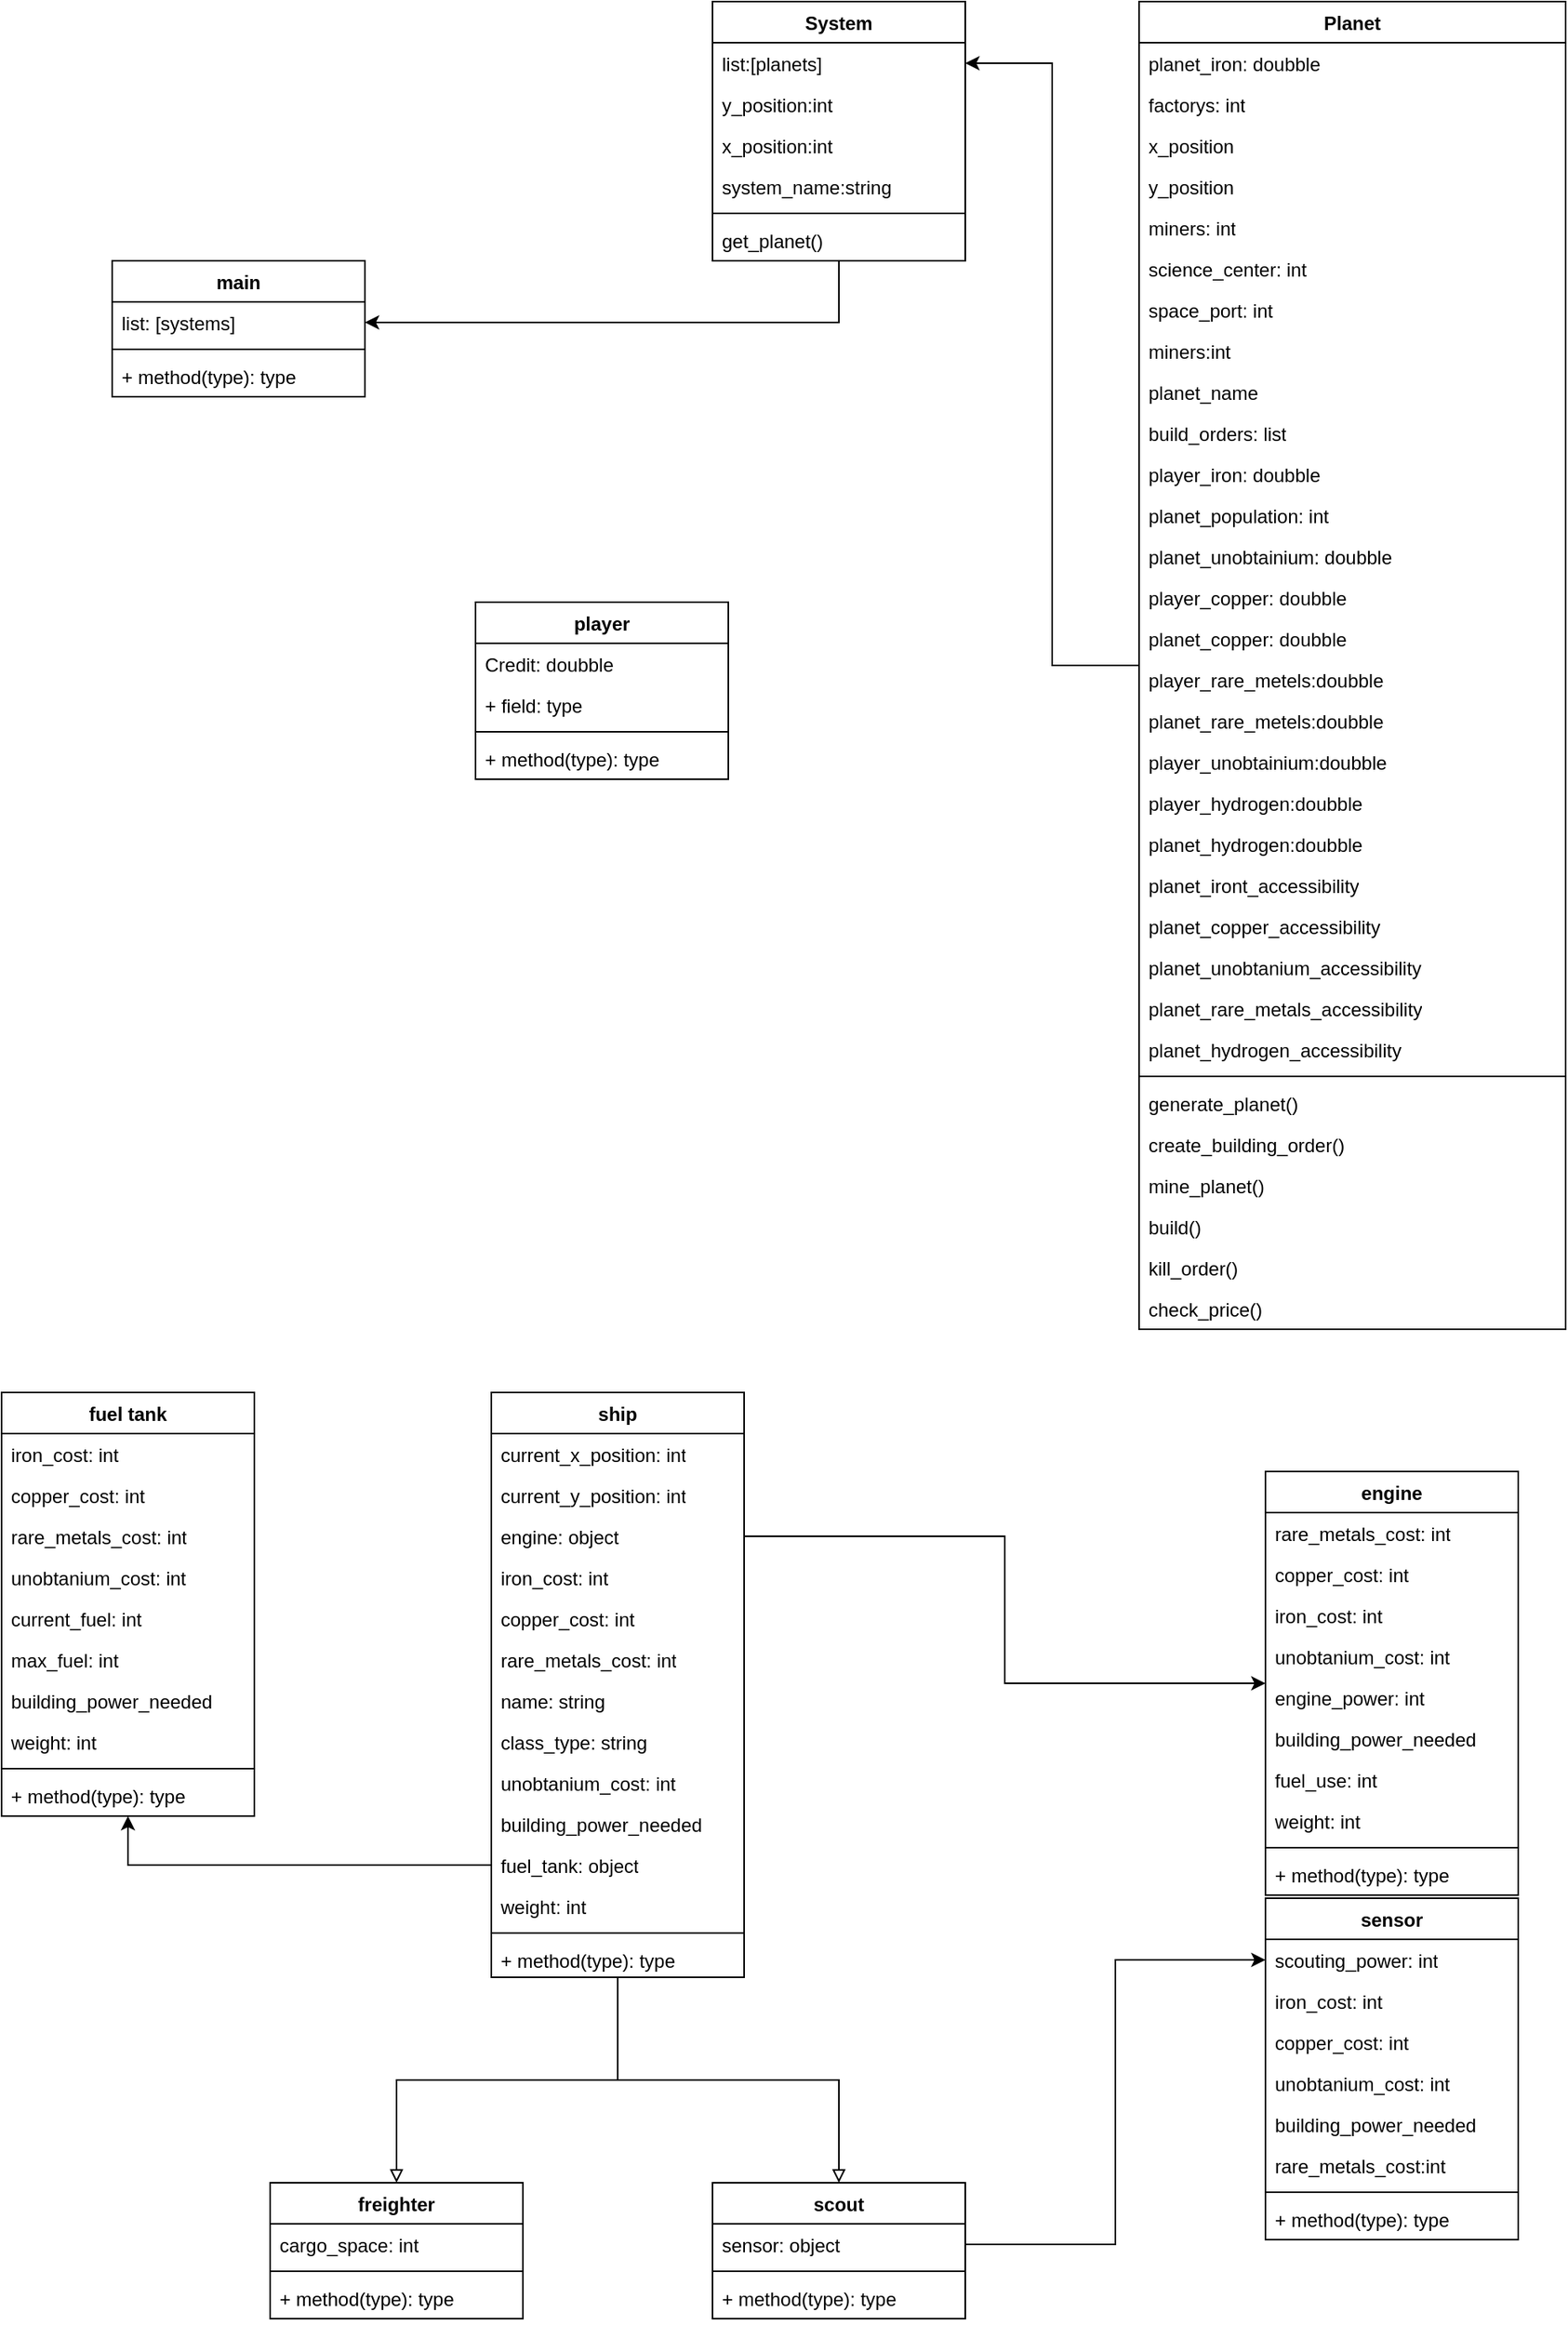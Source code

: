 <mxfile version="22.0.4" type="github">
  <diagram id="C5RBs43oDa-KdzZeNtuy" name="Page-1">
    <mxGraphModel dx="2261" dy="878" grid="1" gridSize="10" guides="1" tooltips="1" connect="1" arrows="1" fold="1" page="1" pageScale="1" pageWidth="827" pageHeight="1169" math="0" shadow="0">
      <root>
        <mxCell id="WIyWlLk6GJQsqaUBKTNV-0" />
        <mxCell id="WIyWlLk6GJQsqaUBKTNV-1" parent="WIyWlLk6GJQsqaUBKTNV-0" />
        <mxCell id="jKxpe3fQPZg4gZA5FKVr-31" style="edgeStyle=orthogonalEdgeStyle;rounded=0;orthogonalLoop=1;jettySize=auto;html=1;entryX=1;entryY=0.5;entryDx=0;entryDy=0;" parent="WIyWlLk6GJQsqaUBKTNV-1" source="jKxpe3fQPZg4gZA5FKVr-12" target="jKxpe3fQPZg4gZA5FKVr-21" edge="1">
          <mxGeometry relative="1" as="geometry" />
        </mxCell>
        <mxCell id="jKxpe3fQPZg4gZA5FKVr-12" value="System" style="swimlane;fontStyle=1;align=center;verticalAlign=top;childLayout=stackLayout;horizontal=1;startSize=26;horizontalStack=0;resizeParent=1;resizeParentMax=0;resizeLast=0;collapsible=1;marginBottom=0;whiteSpace=wrap;html=1;" parent="WIyWlLk6GJQsqaUBKTNV-1" vertex="1">
          <mxGeometry x="210" y="90" width="160" height="164" as="geometry" />
        </mxCell>
        <mxCell id="jKxpe3fQPZg4gZA5FKVr-13" value="list:[planets]" style="text;strokeColor=none;fillColor=none;align=left;verticalAlign=top;spacingLeft=4;spacingRight=4;overflow=hidden;rotatable=0;points=[[0,0.5],[1,0.5]];portConstraint=eastwest;whiteSpace=wrap;html=1;" parent="jKxpe3fQPZg4gZA5FKVr-12" vertex="1">
          <mxGeometry y="26" width="160" height="26" as="geometry" />
        </mxCell>
        <mxCell id="j9MfKNoJ2vslo7-nLzvb-15" value="y_position:int" style="text;strokeColor=none;fillColor=none;align=left;verticalAlign=top;spacingLeft=4;spacingRight=4;overflow=hidden;rotatable=0;points=[[0,0.5],[1,0.5]];portConstraint=eastwest;whiteSpace=wrap;html=1;" vertex="1" parent="jKxpe3fQPZg4gZA5FKVr-12">
          <mxGeometry y="52" width="160" height="26" as="geometry" />
        </mxCell>
        <mxCell id="j9MfKNoJ2vslo7-nLzvb-14" value="x_position:int" style="text;strokeColor=none;fillColor=none;align=left;verticalAlign=top;spacingLeft=4;spacingRight=4;overflow=hidden;rotatable=0;points=[[0,0.5],[1,0.5]];portConstraint=eastwest;whiteSpace=wrap;html=1;" vertex="1" parent="jKxpe3fQPZg4gZA5FKVr-12">
          <mxGeometry y="78" width="160" height="26" as="geometry" />
        </mxCell>
        <mxCell id="j9MfKNoJ2vslo7-nLzvb-13" value="system_name:string" style="text;strokeColor=none;fillColor=none;align=left;verticalAlign=top;spacingLeft=4;spacingRight=4;overflow=hidden;rotatable=0;points=[[0,0.5],[1,0.5]];portConstraint=eastwest;whiteSpace=wrap;html=1;" vertex="1" parent="jKxpe3fQPZg4gZA5FKVr-12">
          <mxGeometry y="104" width="160" height="26" as="geometry" />
        </mxCell>
        <mxCell id="jKxpe3fQPZg4gZA5FKVr-14" value="" style="line;strokeWidth=1;fillColor=none;align=left;verticalAlign=middle;spacingTop=-1;spacingLeft=3;spacingRight=3;rotatable=0;labelPosition=right;points=[];portConstraint=eastwest;strokeColor=inherit;" parent="jKxpe3fQPZg4gZA5FKVr-12" vertex="1">
          <mxGeometry y="130" width="160" height="8" as="geometry" />
        </mxCell>
        <mxCell id="jKxpe3fQPZg4gZA5FKVr-15" value="get_planet()" style="text;strokeColor=none;fillColor=none;align=left;verticalAlign=top;spacingLeft=4;spacingRight=4;overflow=hidden;rotatable=0;points=[[0,0.5],[1,0.5]];portConstraint=eastwest;whiteSpace=wrap;html=1;" parent="jKxpe3fQPZg4gZA5FKVr-12" vertex="1">
          <mxGeometry y="138" width="160" height="26" as="geometry" />
        </mxCell>
        <mxCell id="jKxpe3fQPZg4gZA5FKVr-30" style="edgeStyle=orthogonalEdgeStyle;rounded=0;orthogonalLoop=1;jettySize=auto;html=1;" parent="WIyWlLk6GJQsqaUBKTNV-1" source="jKxpe3fQPZg4gZA5FKVr-16" target="jKxpe3fQPZg4gZA5FKVr-13" edge="1">
          <mxGeometry relative="1" as="geometry" />
        </mxCell>
        <mxCell id="jKxpe3fQPZg4gZA5FKVr-16" value="Planet" style="swimlane;fontStyle=1;align=center;verticalAlign=top;childLayout=stackLayout;horizontal=1;startSize=26;horizontalStack=0;resizeParent=1;resizeParentMax=0;resizeLast=0;collapsible=1;marginBottom=0;whiteSpace=wrap;html=1;" parent="WIyWlLk6GJQsqaUBKTNV-1" vertex="1">
          <mxGeometry x="480" y="90" width="270" height="840" as="geometry" />
        </mxCell>
        <mxCell id="jKxpe3fQPZg4gZA5FKVr-28" value="planet_iron: doubble" style="text;strokeColor=none;fillColor=none;align=left;verticalAlign=top;spacingLeft=4;spacingRight=4;overflow=hidden;rotatable=0;points=[[0,0.5],[1,0.5]];portConstraint=eastwest;whiteSpace=wrap;html=1;" parent="jKxpe3fQPZg4gZA5FKVr-16" vertex="1">
          <mxGeometry y="26" width="270" height="26" as="geometry" />
        </mxCell>
        <mxCell id="xd3ibIU_VqexhuLJ3qRL-1" value="factorys: int&lt;br&gt;" style="text;strokeColor=none;fillColor=none;align=left;verticalAlign=top;spacingLeft=4;spacingRight=4;overflow=hidden;rotatable=0;points=[[0,0.5],[1,0.5]];portConstraint=eastwest;whiteSpace=wrap;html=1;" parent="jKxpe3fQPZg4gZA5FKVr-16" vertex="1">
          <mxGeometry y="52" width="270" height="26" as="geometry" />
        </mxCell>
        <mxCell id="eyRgL59huIqmomtt3Rkn-8" value="x_position" style="text;strokeColor=none;fillColor=none;align=left;verticalAlign=top;spacingLeft=4;spacingRight=4;overflow=hidden;rotatable=0;points=[[0,0.5],[1,0.5]];portConstraint=eastwest;whiteSpace=wrap;html=1;" parent="jKxpe3fQPZg4gZA5FKVr-16" vertex="1">
          <mxGeometry y="78" width="270" height="26" as="geometry" />
        </mxCell>
        <mxCell id="eyRgL59huIqmomtt3Rkn-9" value="y_position" style="text;strokeColor=none;fillColor=none;align=left;verticalAlign=top;spacingLeft=4;spacingRight=4;overflow=hidden;rotatable=0;points=[[0,0.5],[1,0.5]];portConstraint=eastwest;whiteSpace=wrap;html=1;" parent="jKxpe3fQPZg4gZA5FKVr-16" vertex="1">
          <mxGeometry y="104" width="270" height="26" as="geometry" />
        </mxCell>
        <mxCell id="xd3ibIU_VqexhuLJ3qRL-0" value="miners: int" style="text;strokeColor=none;fillColor=none;align=left;verticalAlign=top;spacingLeft=4;spacingRight=4;overflow=hidden;rotatable=0;points=[[0,0.5],[1,0.5]];portConstraint=eastwest;whiteSpace=wrap;html=1;" parent="jKxpe3fQPZg4gZA5FKVr-16" vertex="1">
          <mxGeometry y="130" width="270" height="26" as="geometry" />
        </mxCell>
        <mxCell id="xd3ibIU_VqexhuLJ3qRL-2" value="science_center: int" style="text;strokeColor=none;fillColor=none;align=left;verticalAlign=top;spacingLeft=4;spacingRight=4;overflow=hidden;rotatable=0;points=[[0,0.5],[1,0.5]];portConstraint=eastwest;whiteSpace=wrap;html=1;" parent="jKxpe3fQPZg4gZA5FKVr-16" vertex="1">
          <mxGeometry y="156" width="270" height="26" as="geometry" />
        </mxCell>
        <mxCell id="eyRgL59huIqmomtt3Rkn-1" value="space_port: int" style="text;strokeColor=none;fillColor=none;align=left;verticalAlign=top;spacingLeft=4;spacingRight=4;overflow=hidden;rotatable=0;points=[[0,0.5],[1,0.5]];portConstraint=eastwest;whiteSpace=wrap;html=1;" parent="jKxpe3fQPZg4gZA5FKVr-16" vertex="1">
          <mxGeometry y="182" width="270" height="26" as="geometry" />
        </mxCell>
        <mxCell id="bJtHIR-FAZOz2IiiVI9N-0" value="miners:int" style="text;strokeColor=none;fillColor=none;align=left;verticalAlign=top;spacingLeft=4;spacingRight=4;overflow=hidden;rotatable=0;points=[[0,0.5],[1,0.5]];portConstraint=eastwest;whiteSpace=wrap;html=1;" parent="jKxpe3fQPZg4gZA5FKVr-16" vertex="1">
          <mxGeometry y="208" width="270" height="26" as="geometry" />
        </mxCell>
        <mxCell id="bJtHIR-FAZOz2IiiVI9N-1" value="planet_name" style="text;strokeColor=none;fillColor=none;align=left;verticalAlign=top;spacingLeft=4;spacingRight=4;overflow=hidden;rotatable=0;points=[[0,0.5],[1,0.5]];portConstraint=eastwest;whiteSpace=wrap;html=1;" parent="jKxpe3fQPZg4gZA5FKVr-16" vertex="1">
          <mxGeometry y="234" width="270" height="26" as="geometry" />
        </mxCell>
        <mxCell id="eyRgL59huIqmomtt3Rkn-2" value="build_orders: list" style="text;strokeColor=none;fillColor=none;align=left;verticalAlign=top;spacingLeft=4;spacingRight=4;overflow=hidden;rotatable=0;points=[[0,0.5],[1,0.5]];portConstraint=eastwest;whiteSpace=wrap;html=1;" parent="jKxpe3fQPZg4gZA5FKVr-16" vertex="1">
          <mxGeometry y="260" width="270" height="26" as="geometry" />
        </mxCell>
        <mxCell id="jKxpe3fQPZg4gZA5FKVr-33" value="player_iron: doubble" style="text;strokeColor=none;fillColor=none;align=left;verticalAlign=top;spacingLeft=4;spacingRight=4;overflow=hidden;rotatable=0;points=[[0,0.5],[1,0.5]];portConstraint=eastwest;whiteSpace=wrap;html=1;" parent="jKxpe3fQPZg4gZA5FKVr-16" vertex="1">
          <mxGeometry y="286" width="270" height="26" as="geometry" />
        </mxCell>
        <mxCell id="jKxpe3fQPZg4gZA5FKVr-32" value="planet_population: int" style="text;strokeColor=none;fillColor=none;align=left;verticalAlign=top;spacingLeft=4;spacingRight=4;overflow=hidden;rotatable=0;points=[[0,0.5],[1,0.5]];portConstraint=eastwest;whiteSpace=wrap;html=1;" parent="jKxpe3fQPZg4gZA5FKVr-16" vertex="1">
          <mxGeometry y="312" width="270" height="26" as="geometry" />
        </mxCell>
        <mxCell id="fV00NvVTv55BNs3RdoyV-4" value="planet_unobtainium: doubble" style="text;strokeColor=none;fillColor=none;align=left;verticalAlign=top;spacingLeft=4;spacingRight=4;overflow=hidden;rotatable=0;points=[[0,0.5],[1,0.5]];portConstraint=eastwest;whiteSpace=wrap;html=1;" parent="jKxpe3fQPZg4gZA5FKVr-16" vertex="1">
          <mxGeometry y="338" width="270" height="26" as="geometry" />
        </mxCell>
        <mxCell id="fV00NvVTv55BNs3RdoyV-10" value="player_copper: doubble" style="text;strokeColor=none;fillColor=none;align=left;verticalAlign=top;spacingLeft=4;spacingRight=4;overflow=hidden;rotatable=0;points=[[0,0.5],[1,0.5]];portConstraint=eastwest;whiteSpace=wrap;html=1;" parent="jKxpe3fQPZg4gZA5FKVr-16" vertex="1">
          <mxGeometry y="364" width="270" height="26" as="geometry" />
        </mxCell>
        <mxCell id="fV00NvVTv55BNs3RdoyV-9" value="planet_copper: doubble" style="text;strokeColor=none;fillColor=none;align=left;verticalAlign=top;spacingLeft=4;spacingRight=4;overflow=hidden;rotatable=0;points=[[0,0.5],[1,0.5]];portConstraint=eastwest;whiteSpace=wrap;html=1;" parent="jKxpe3fQPZg4gZA5FKVr-16" vertex="1">
          <mxGeometry y="390" width="270" height="26" as="geometry" />
        </mxCell>
        <mxCell id="fV00NvVTv55BNs3RdoyV-12" value="player_rare_metels:doubble" style="text;strokeColor=none;fillColor=none;align=left;verticalAlign=top;spacingLeft=4;spacingRight=4;overflow=hidden;rotatable=0;points=[[0,0.5],[1,0.5]];portConstraint=eastwest;whiteSpace=wrap;html=1;" parent="jKxpe3fQPZg4gZA5FKVr-16" vertex="1">
          <mxGeometry y="416" width="270" height="26" as="geometry" />
        </mxCell>
        <mxCell id="fV00NvVTv55BNs3RdoyV-11" value="planet_rare_metels:doubble" style="text;strokeColor=none;fillColor=none;align=left;verticalAlign=top;spacingLeft=4;spacingRight=4;overflow=hidden;rotatable=0;points=[[0,0.5],[1,0.5]];portConstraint=eastwest;whiteSpace=wrap;html=1;" parent="jKxpe3fQPZg4gZA5FKVr-16" vertex="1">
          <mxGeometry y="442" width="270" height="26" as="geometry" />
        </mxCell>
        <mxCell id="fV00NvVTv55BNs3RdoyV-5" value="player_unobtainium:doubble" style="text;strokeColor=none;fillColor=none;align=left;verticalAlign=top;spacingLeft=4;spacingRight=4;overflow=hidden;rotatable=0;points=[[0,0.5],[1,0.5]];portConstraint=eastwest;whiteSpace=wrap;html=1;" parent="jKxpe3fQPZg4gZA5FKVr-16" vertex="1">
          <mxGeometry y="468" width="270" height="26" as="geometry" />
        </mxCell>
        <mxCell id="fV00NvVTv55BNs3RdoyV-8" value="player_hydrogen:doubble" style="text;strokeColor=none;fillColor=none;align=left;verticalAlign=top;spacingLeft=4;spacingRight=4;overflow=hidden;rotatable=0;points=[[0,0.5],[1,0.5]];portConstraint=eastwest;whiteSpace=wrap;html=1;" parent="jKxpe3fQPZg4gZA5FKVr-16" vertex="1">
          <mxGeometry y="494" width="270" height="26" as="geometry" />
        </mxCell>
        <mxCell id="fV00NvVTv55BNs3RdoyV-6" value="planet_hydrogen:doubble&lt;br&gt;" style="text;strokeColor=none;fillColor=none;align=left;verticalAlign=top;spacingLeft=4;spacingRight=4;overflow=hidden;rotatable=0;points=[[0,0.5],[1,0.5]];portConstraint=eastwest;whiteSpace=wrap;html=1;" parent="jKxpe3fQPZg4gZA5FKVr-16" vertex="1">
          <mxGeometry y="520" width="270" height="26" as="geometry" />
        </mxCell>
        <mxCell id="xd3ibIU_VqexhuLJ3qRL-8" value="planet_iront_accessibility" style="text;strokeColor=none;fillColor=none;align=left;verticalAlign=top;spacingLeft=4;spacingRight=4;overflow=hidden;rotatable=0;points=[[0,0.5],[1,0.5]];portConstraint=eastwest;whiteSpace=wrap;html=1;" parent="jKxpe3fQPZg4gZA5FKVr-16" vertex="1">
          <mxGeometry y="546" width="270" height="26" as="geometry" />
        </mxCell>
        <mxCell id="xd3ibIU_VqexhuLJ3qRL-11" value="planet_copper_accessibility&lt;span style=&quot;white-space: pre;&quot;&gt;&#x9;&lt;/span&gt;" style="text;strokeColor=none;fillColor=none;align=left;verticalAlign=top;spacingLeft=4;spacingRight=4;overflow=hidden;rotatable=0;points=[[0,0.5],[1,0.5]];portConstraint=eastwest;whiteSpace=wrap;html=1;" parent="jKxpe3fQPZg4gZA5FKVr-16" vertex="1">
          <mxGeometry y="572" width="270" height="26" as="geometry" />
        </mxCell>
        <mxCell id="xd3ibIU_VqexhuLJ3qRL-10" value="planet_unobtanium_accessibility" style="text;strokeColor=none;fillColor=none;align=left;verticalAlign=top;spacingLeft=4;spacingRight=4;overflow=hidden;rotatable=0;points=[[0,0.5],[1,0.5]];portConstraint=eastwest;whiteSpace=wrap;html=1;" parent="jKxpe3fQPZg4gZA5FKVr-16" vertex="1">
          <mxGeometry y="598" width="270" height="26" as="geometry" />
        </mxCell>
        <mxCell id="xd3ibIU_VqexhuLJ3qRL-9" value="planet_rare_metals_accessibility" style="text;strokeColor=none;fillColor=none;align=left;verticalAlign=top;spacingLeft=4;spacingRight=4;overflow=hidden;rotatable=0;points=[[0,0.5],[1,0.5]];portConstraint=eastwest;whiteSpace=wrap;html=1;" parent="jKxpe3fQPZg4gZA5FKVr-16" vertex="1">
          <mxGeometry y="624" width="270" height="26" as="geometry" />
        </mxCell>
        <mxCell id="xd3ibIU_VqexhuLJ3qRL-7" value="planet_hydrogen_accessibility" style="text;strokeColor=none;fillColor=none;align=left;verticalAlign=top;spacingLeft=4;spacingRight=4;overflow=hidden;rotatable=0;points=[[0,0.5],[1,0.5]];portConstraint=eastwest;whiteSpace=wrap;html=1;" parent="jKxpe3fQPZg4gZA5FKVr-16" vertex="1">
          <mxGeometry y="650" width="270" height="26" as="geometry" />
        </mxCell>
        <mxCell id="jKxpe3fQPZg4gZA5FKVr-18" value="" style="line;strokeWidth=1;fillColor=none;align=left;verticalAlign=middle;spacingTop=-1;spacingLeft=3;spacingRight=3;rotatable=0;labelPosition=right;points=[];portConstraint=eastwest;strokeColor=inherit;" parent="jKxpe3fQPZg4gZA5FKVr-16" vertex="1">
          <mxGeometry y="676" width="270" height="8" as="geometry" />
        </mxCell>
        <mxCell id="jKxpe3fQPZg4gZA5FKVr-19" value="generate_planet()" style="text;strokeColor=none;fillColor=none;align=left;verticalAlign=top;spacingLeft=4;spacingRight=4;overflow=hidden;rotatable=0;points=[[0,0.5],[1,0.5]];portConstraint=eastwest;whiteSpace=wrap;html=1;" parent="jKxpe3fQPZg4gZA5FKVr-16" vertex="1">
          <mxGeometry y="684" width="270" height="26" as="geometry" />
        </mxCell>
        <mxCell id="eyRgL59huIqmomtt3Rkn-3" value="create_building_order()" style="text;strokeColor=none;fillColor=none;align=left;verticalAlign=top;spacingLeft=4;spacingRight=4;overflow=hidden;rotatable=0;points=[[0,0.5],[1,0.5]];portConstraint=eastwest;whiteSpace=wrap;html=1;" parent="jKxpe3fQPZg4gZA5FKVr-16" vertex="1">
          <mxGeometry y="710" width="270" height="26" as="geometry" />
        </mxCell>
        <mxCell id="eyRgL59huIqmomtt3Rkn-4" value="mine_planet()" style="text;strokeColor=none;fillColor=none;align=left;verticalAlign=top;spacingLeft=4;spacingRight=4;overflow=hidden;rotatable=0;points=[[0,0.5],[1,0.5]];portConstraint=eastwest;whiteSpace=wrap;html=1;" parent="jKxpe3fQPZg4gZA5FKVr-16" vertex="1">
          <mxGeometry y="736" width="270" height="26" as="geometry" />
        </mxCell>
        <mxCell id="eyRgL59huIqmomtt3Rkn-5" value="build()" style="text;strokeColor=none;fillColor=none;align=left;verticalAlign=top;spacingLeft=4;spacingRight=4;overflow=hidden;rotatable=0;points=[[0,0.5],[1,0.5]];portConstraint=eastwest;whiteSpace=wrap;html=1;" parent="jKxpe3fQPZg4gZA5FKVr-16" vertex="1">
          <mxGeometry y="762" width="270" height="26" as="geometry" />
        </mxCell>
        <mxCell id="eyRgL59huIqmomtt3Rkn-6" value="kill_order()" style="text;strokeColor=none;fillColor=none;align=left;verticalAlign=top;spacingLeft=4;spacingRight=4;overflow=hidden;rotatable=0;points=[[0,0.5],[1,0.5]];portConstraint=eastwest;whiteSpace=wrap;html=1;" parent="jKxpe3fQPZg4gZA5FKVr-16" vertex="1">
          <mxGeometry y="788" width="270" height="26" as="geometry" />
        </mxCell>
        <mxCell id="eyRgL59huIqmomtt3Rkn-7" value="check_price()" style="text;strokeColor=none;fillColor=none;align=left;verticalAlign=top;spacingLeft=4;spacingRight=4;overflow=hidden;rotatable=0;points=[[0,0.5],[1,0.5]];portConstraint=eastwest;whiteSpace=wrap;html=1;" parent="jKxpe3fQPZg4gZA5FKVr-16" vertex="1">
          <mxGeometry y="814" width="270" height="26" as="geometry" />
        </mxCell>
        <mxCell id="jKxpe3fQPZg4gZA5FKVr-20" value="main&lt;br&gt;" style="swimlane;fontStyle=1;align=center;verticalAlign=top;childLayout=stackLayout;horizontal=1;startSize=26;horizontalStack=0;resizeParent=1;resizeParentMax=0;resizeLast=0;collapsible=1;marginBottom=0;whiteSpace=wrap;html=1;" parent="WIyWlLk6GJQsqaUBKTNV-1" vertex="1">
          <mxGeometry x="-170" y="254" width="160" height="86" as="geometry" />
        </mxCell>
        <mxCell id="jKxpe3fQPZg4gZA5FKVr-21" value="list: [systems]" style="text;strokeColor=none;fillColor=none;align=left;verticalAlign=top;spacingLeft=4;spacingRight=4;overflow=hidden;rotatable=0;points=[[0,0.5],[1,0.5]];portConstraint=eastwest;whiteSpace=wrap;html=1;" parent="jKxpe3fQPZg4gZA5FKVr-20" vertex="1">
          <mxGeometry y="26" width="160" height="26" as="geometry" />
        </mxCell>
        <mxCell id="jKxpe3fQPZg4gZA5FKVr-22" value="" style="line;strokeWidth=1;fillColor=none;align=left;verticalAlign=middle;spacingTop=-1;spacingLeft=3;spacingRight=3;rotatable=0;labelPosition=right;points=[];portConstraint=eastwest;strokeColor=inherit;" parent="jKxpe3fQPZg4gZA5FKVr-20" vertex="1">
          <mxGeometry y="52" width="160" height="8" as="geometry" />
        </mxCell>
        <mxCell id="jKxpe3fQPZg4gZA5FKVr-23" value="+ method(type): type" style="text;strokeColor=none;fillColor=none;align=left;verticalAlign=top;spacingLeft=4;spacingRight=4;overflow=hidden;rotatable=0;points=[[0,0.5],[1,0.5]];portConstraint=eastwest;whiteSpace=wrap;html=1;" parent="jKxpe3fQPZg4gZA5FKVr-20" vertex="1">
          <mxGeometry y="60" width="160" height="26" as="geometry" />
        </mxCell>
        <mxCell id="fV00NvVTv55BNs3RdoyV-0" value="player" style="swimlane;fontStyle=1;align=center;verticalAlign=top;childLayout=stackLayout;horizontal=1;startSize=26;horizontalStack=0;resizeParent=1;resizeParentMax=0;resizeLast=0;collapsible=1;marginBottom=0;whiteSpace=wrap;html=1;" parent="WIyWlLk6GJQsqaUBKTNV-1" vertex="1">
          <mxGeometry x="60" y="470" width="160" height="112" as="geometry" />
        </mxCell>
        <mxCell id="jKxpe3fQPZg4gZA5FKVr-17" value="Credit: doubble&lt;br&gt;" style="text;strokeColor=none;fillColor=none;align=left;verticalAlign=top;spacingLeft=4;spacingRight=4;overflow=hidden;rotatable=0;points=[[0,0.5],[1,0.5]];portConstraint=eastwest;whiteSpace=wrap;html=1;" parent="fV00NvVTv55BNs3RdoyV-0" vertex="1">
          <mxGeometry y="26" width="160" height="26" as="geometry" />
        </mxCell>
        <mxCell id="fV00NvVTv55BNs3RdoyV-1" value="+ field: type" style="text;strokeColor=none;fillColor=none;align=left;verticalAlign=top;spacingLeft=4;spacingRight=4;overflow=hidden;rotatable=0;points=[[0,0.5],[1,0.5]];portConstraint=eastwest;whiteSpace=wrap;html=1;" parent="fV00NvVTv55BNs3RdoyV-0" vertex="1">
          <mxGeometry y="52" width="160" height="26" as="geometry" />
        </mxCell>
        <mxCell id="fV00NvVTv55BNs3RdoyV-2" value="" style="line;strokeWidth=1;fillColor=none;align=left;verticalAlign=middle;spacingTop=-1;spacingLeft=3;spacingRight=3;rotatable=0;labelPosition=right;points=[];portConstraint=eastwest;strokeColor=inherit;" parent="fV00NvVTv55BNs3RdoyV-0" vertex="1">
          <mxGeometry y="78" width="160" height="8" as="geometry" />
        </mxCell>
        <mxCell id="fV00NvVTv55BNs3RdoyV-3" value="+ method(type): type" style="text;strokeColor=none;fillColor=none;align=left;verticalAlign=top;spacingLeft=4;spacingRight=4;overflow=hidden;rotatable=0;points=[[0,0.5],[1,0.5]];portConstraint=eastwest;whiteSpace=wrap;html=1;" parent="fV00NvVTv55BNs3RdoyV-0" vertex="1">
          <mxGeometry y="86" width="160" height="26" as="geometry" />
        </mxCell>
        <mxCell id="eyRgL59huIqmomtt3Rkn-23" style="edgeStyle=orthogonalEdgeStyle;rounded=0;orthogonalLoop=1;jettySize=auto;html=1;entryX=0.5;entryY=0;entryDx=0;entryDy=0;endArrow=block;endFill=0;" parent="WIyWlLk6GJQsqaUBKTNV-1" source="eyRgL59huIqmomtt3Rkn-10" target="eyRgL59huIqmomtt3Rkn-15" edge="1">
          <mxGeometry relative="1" as="geometry" />
        </mxCell>
        <mxCell id="eyRgL59huIqmomtt3Rkn-24" style="edgeStyle=orthogonalEdgeStyle;rounded=0;orthogonalLoop=1;jettySize=auto;html=1;entryX=0.5;entryY=0;entryDx=0;entryDy=0;endArrow=block;endFill=0;" parent="WIyWlLk6GJQsqaUBKTNV-1" source="eyRgL59huIqmomtt3Rkn-10" target="eyRgL59huIqmomtt3Rkn-19" edge="1">
          <mxGeometry relative="1" as="geometry" />
        </mxCell>
        <mxCell id="eyRgL59huIqmomtt3Rkn-10" value="ship" style="swimlane;fontStyle=1;align=center;verticalAlign=top;childLayout=stackLayout;horizontal=1;startSize=26;horizontalStack=0;resizeParent=1;resizeParentMax=0;resizeLast=0;collapsible=1;marginBottom=0;whiteSpace=wrap;html=1;" parent="WIyWlLk6GJQsqaUBKTNV-1" vertex="1">
          <mxGeometry x="70" y="970" width="160" height="370" as="geometry" />
        </mxCell>
        <mxCell id="eyRgL59huIqmomtt3Rkn-11" value="current_x_position: int" style="text;strokeColor=none;fillColor=none;align=left;verticalAlign=top;spacingLeft=4;spacingRight=4;overflow=hidden;rotatable=0;points=[[0,0.5],[1,0.5]];portConstraint=eastwest;whiteSpace=wrap;html=1;" parent="eyRgL59huIqmomtt3Rkn-10" vertex="1">
          <mxGeometry y="26" width="160" height="26" as="geometry" />
        </mxCell>
        <mxCell id="eyRgL59huIqmomtt3Rkn-14" value="current_y_position: int" style="text;strokeColor=none;fillColor=none;align=left;verticalAlign=top;spacingLeft=4;spacingRight=4;overflow=hidden;rotatable=0;points=[[0,0.5],[1,0.5]];portConstraint=eastwest;whiteSpace=wrap;html=1;" parent="eyRgL59huIqmomtt3Rkn-10" vertex="1">
          <mxGeometry y="52" width="160" height="26" as="geometry" />
        </mxCell>
        <mxCell id="eyRgL59huIqmomtt3Rkn-25" value="engine: object" style="text;strokeColor=none;fillColor=none;align=left;verticalAlign=top;spacingLeft=4;spacingRight=4;overflow=hidden;rotatable=0;points=[[0,0.5],[1,0.5]];portConstraint=eastwest;whiteSpace=wrap;html=1;" parent="eyRgL59huIqmomtt3Rkn-10" vertex="1">
          <mxGeometry y="78" width="160" height="26" as="geometry" />
        </mxCell>
        <mxCell id="eyRgL59huIqmomtt3Rkn-36" value="iron_cost: int" style="text;strokeColor=none;fillColor=none;align=left;verticalAlign=top;spacingLeft=4;spacingRight=4;overflow=hidden;rotatable=0;points=[[0,0.5],[1,0.5]];portConstraint=eastwest;whiteSpace=wrap;html=1;" parent="eyRgL59huIqmomtt3Rkn-10" vertex="1">
          <mxGeometry y="104" width="160" height="26" as="geometry" />
        </mxCell>
        <mxCell id="eyRgL59huIqmomtt3Rkn-37" value="copper_cost: int" style="text;strokeColor=none;fillColor=none;align=left;verticalAlign=top;spacingLeft=4;spacingRight=4;overflow=hidden;rotatable=0;points=[[0,0.5],[1,0.5]];portConstraint=eastwest;whiteSpace=wrap;html=1;" parent="eyRgL59huIqmomtt3Rkn-10" vertex="1">
          <mxGeometry y="130" width="160" height="26" as="geometry" />
        </mxCell>
        <mxCell id="eyRgL59huIqmomtt3Rkn-38" value="rare_metals_cost: int" style="text;strokeColor=none;fillColor=none;align=left;verticalAlign=top;spacingLeft=4;spacingRight=4;overflow=hidden;rotatable=0;points=[[0,0.5],[1,0.5]];portConstraint=eastwest;whiteSpace=wrap;html=1;" parent="eyRgL59huIqmomtt3Rkn-10" vertex="1">
          <mxGeometry y="156" width="160" height="26" as="geometry" />
        </mxCell>
        <mxCell id="eyRgL59huIqmomtt3Rkn-41" value="name: string" style="text;strokeColor=none;fillColor=none;align=left;verticalAlign=top;spacingLeft=4;spacingRight=4;overflow=hidden;rotatable=0;points=[[0,0.5],[1,0.5]];portConstraint=eastwest;whiteSpace=wrap;html=1;" parent="eyRgL59huIqmomtt3Rkn-10" vertex="1">
          <mxGeometry y="182" width="160" height="26" as="geometry" />
        </mxCell>
        <mxCell id="eyRgL59huIqmomtt3Rkn-40" value="class_type: string" style="text;strokeColor=none;fillColor=none;align=left;verticalAlign=top;spacingLeft=4;spacingRight=4;overflow=hidden;rotatable=0;points=[[0,0.5],[1,0.5]];portConstraint=eastwest;whiteSpace=wrap;html=1;" parent="eyRgL59huIqmomtt3Rkn-10" vertex="1">
          <mxGeometry y="208" width="160" height="26" as="geometry" />
        </mxCell>
        <mxCell id="eyRgL59huIqmomtt3Rkn-39" value="unobtanium_cost: int" style="text;strokeColor=none;fillColor=none;align=left;verticalAlign=top;spacingLeft=4;spacingRight=4;overflow=hidden;rotatable=0;points=[[0,0.5],[1,0.5]];portConstraint=eastwest;whiteSpace=wrap;html=1;" parent="eyRgL59huIqmomtt3Rkn-10" vertex="1">
          <mxGeometry y="234" width="160" height="26" as="geometry" />
        </mxCell>
        <mxCell id="j9MfKNoJ2vslo7-nLzvb-0" value="building_power_needed" style="text;strokeColor=none;fillColor=none;align=left;verticalAlign=top;spacingLeft=4;spacingRight=4;overflow=hidden;rotatable=0;points=[[0,0.5],[1,0.5]];portConstraint=eastwest;whiteSpace=wrap;html=1;" vertex="1" parent="eyRgL59huIqmomtt3Rkn-10">
          <mxGeometry y="260" width="160" height="26" as="geometry" />
        </mxCell>
        <mxCell id="eyRgL59huIqmomtt3Rkn-56" value="fuel_tank: object" style="text;strokeColor=none;fillColor=none;align=left;verticalAlign=top;spacingLeft=4;spacingRight=4;overflow=hidden;rotatable=0;points=[[0,0.5],[1,0.5]];portConstraint=eastwest;whiteSpace=wrap;html=1;" parent="eyRgL59huIqmomtt3Rkn-10" vertex="1">
          <mxGeometry y="286" width="160" height="26" as="geometry" />
        </mxCell>
        <mxCell id="j9MfKNoJ2vslo7-nLzvb-4" value="weight: int" style="text;strokeColor=none;fillColor=none;align=left;verticalAlign=top;spacingLeft=4;spacingRight=4;overflow=hidden;rotatable=0;points=[[0,0.5],[1,0.5]];portConstraint=eastwest;whiteSpace=wrap;html=1;" vertex="1" parent="eyRgL59huIqmomtt3Rkn-10">
          <mxGeometry y="312" width="160" height="26" as="geometry" />
        </mxCell>
        <mxCell id="eyRgL59huIqmomtt3Rkn-12" value="" style="line;strokeWidth=1;fillColor=none;align=left;verticalAlign=middle;spacingTop=-1;spacingLeft=3;spacingRight=3;rotatable=0;labelPosition=right;points=[];portConstraint=eastwest;strokeColor=inherit;" parent="eyRgL59huIqmomtt3Rkn-10" vertex="1">
          <mxGeometry y="338" width="160" height="8" as="geometry" />
        </mxCell>
        <mxCell id="eyRgL59huIqmomtt3Rkn-13" value="+ method(type): type" style="text;strokeColor=none;fillColor=none;align=left;verticalAlign=top;spacingLeft=4;spacingRight=4;overflow=hidden;rotatable=0;points=[[0,0.5],[1,0.5]];portConstraint=eastwest;whiteSpace=wrap;html=1;" parent="eyRgL59huIqmomtt3Rkn-10" vertex="1">
          <mxGeometry y="346" width="160" height="24" as="geometry" />
        </mxCell>
        <mxCell id="eyRgL59huIqmomtt3Rkn-15" value="scout" style="swimlane;fontStyle=1;align=center;verticalAlign=top;childLayout=stackLayout;horizontal=1;startSize=26;horizontalStack=0;resizeParent=1;resizeParentMax=0;resizeLast=0;collapsible=1;marginBottom=0;whiteSpace=wrap;html=1;" parent="WIyWlLk6GJQsqaUBKTNV-1" vertex="1">
          <mxGeometry x="210" y="1470" width="160" height="86" as="geometry" />
        </mxCell>
        <mxCell id="eyRgL59huIqmomtt3Rkn-16" value="sensor: object" style="text;strokeColor=none;fillColor=none;align=left;verticalAlign=top;spacingLeft=4;spacingRight=4;overflow=hidden;rotatable=0;points=[[0,0.5],[1,0.5]];portConstraint=eastwest;whiteSpace=wrap;html=1;" parent="eyRgL59huIqmomtt3Rkn-15" vertex="1">
          <mxGeometry y="26" width="160" height="26" as="geometry" />
        </mxCell>
        <mxCell id="eyRgL59huIqmomtt3Rkn-17" value="" style="line;strokeWidth=1;fillColor=none;align=left;verticalAlign=middle;spacingTop=-1;spacingLeft=3;spacingRight=3;rotatable=0;labelPosition=right;points=[];portConstraint=eastwest;strokeColor=inherit;" parent="eyRgL59huIqmomtt3Rkn-15" vertex="1">
          <mxGeometry y="52" width="160" height="8" as="geometry" />
        </mxCell>
        <mxCell id="eyRgL59huIqmomtt3Rkn-18" value="+ method(type): type" style="text;strokeColor=none;fillColor=none;align=left;verticalAlign=top;spacingLeft=4;spacingRight=4;overflow=hidden;rotatable=0;points=[[0,0.5],[1,0.5]];portConstraint=eastwest;whiteSpace=wrap;html=1;" parent="eyRgL59huIqmomtt3Rkn-15" vertex="1">
          <mxGeometry y="60" width="160" height="26" as="geometry" />
        </mxCell>
        <mxCell id="eyRgL59huIqmomtt3Rkn-19" value="freighter" style="swimlane;fontStyle=1;align=center;verticalAlign=top;childLayout=stackLayout;horizontal=1;startSize=26;horizontalStack=0;resizeParent=1;resizeParentMax=0;resizeLast=0;collapsible=1;marginBottom=0;whiteSpace=wrap;html=1;" parent="WIyWlLk6GJQsqaUBKTNV-1" vertex="1">
          <mxGeometry x="-70" y="1470" width="160" height="86" as="geometry" />
        </mxCell>
        <mxCell id="eyRgL59huIqmomtt3Rkn-20" value="cargo_space: int" style="text;strokeColor=none;fillColor=none;align=left;verticalAlign=top;spacingLeft=4;spacingRight=4;overflow=hidden;rotatable=0;points=[[0,0.5],[1,0.5]];portConstraint=eastwest;whiteSpace=wrap;html=1;" parent="eyRgL59huIqmomtt3Rkn-19" vertex="1">
          <mxGeometry y="26" width="160" height="26" as="geometry" />
        </mxCell>
        <mxCell id="eyRgL59huIqmomtt3Rkn-21" value="" style="line;strokeWidth=1;fillColor=none;align=left;verticalAlign=middle;spacingTop=-1;spacingLeft=3;spacingRight=3;rotatable=0;labelPosition=right;points=[];portConstraint=eastwest;strokeColor=inherit;" parent="eyRgL59huIqmomtt3Rkn-19" vertex="1">
          <mxGeometry y="52" width="160" height="8" as="geometry" />
        </mxCell>
        <mxCell id="eyRgL59huIqmomtt3Rkn-22" value="+ method(type): type" style="text;strokeColor=none;fillColor=none;align=left;verticalAlign=top;spacingLeft=4;spacingRight=4;overflow=hidden;rotatable=0;points=[[0,0.5],[1,0.5]];portConstraint=eastwest;whiteSpace=wrap;html=1;" parent="eyRgL59huIqmomtt3Rkn-19" vertex="1">
          <mxGeometry y="60" width="160" height="26" as="geometry" />
        </mxCell>
        <mxCell id="eyRgL59huIqmomtt3Rkn-26" value="engine" style="swimlane;fontStyle=1;align=center;verticalAlign=top;childLayout=stackLayout;horizontal=1;startSize=26;horizontalStack=0;resizeParent=1;resizeParentMax=0;resizeLast=0;collapsible=1;marginBottom=0;whiteSpace=wrap;html=1;" parent="WIyWlLk6GJQsqaUBKTNV-1" vertex="1">
          <mxGeometry x="560" y="1020" width="160" height="268" as="geometry" />
        </mxCell>
        <mxCell id="eyRgL59huIqmomtt3Rkn-32" value="rare_metals_cost: int" style="text;strokeColor=none;fillColor=none;align=left;verticalAlign=top;spacingLeft=4;spacingRight=4;overflow=hidden;rotatable=0;points=[[0,0.5],[1,0.5]];portConstraint=eastwest;whiteSpace=wrap;html=1;" parent="eyRgL59huIqmomtt3Rkn-26" vertex="1">
          <mxGeometry y="26" width="160" height="26" as="geometry" />
        </mxCell>
        <mxCell id="eyRgL59huIqmomtt3Rkn-31" value="copper_cost: int" style="text;strokeColor=none;fillColor=none;align=left;verticalAlign=top;spacingLeft=4;spacingRight=4;overflow=hidden;rotatable=0;points=[[0,0.5],[1,0.5]];portConstraint=eastwest;whiteSpace=wrap;html=1;" parent="eyRgL59huIqmomtt3Rkn-26" vertex="1">
          <mxGeometry y="52" width="160" height="26" as="geometry" />
        </mxCell>
        <mxCell id="eyRgL59huIqmomtt3Rkn-27" value="iron_cost: int" style="text;strokeColor=none;fillColor=none;align=left;verticalAlign=top;spacingLeft=4;spacingRight=4;overflow=hidden;rotatable=0;points=[[0,0.5],[1,0.5]];portConstraint=eastwest;whiteSpace=wrap;html=1;" parent="eyRgL59huIqmomtt3Rkn-26" vertex="1">
          <mxGeometry y="78" width="160" height="26" as="geometry" />
        </mxCell>
        <mxCell id="eyRgL59huIqmomtt3Rkn-33" value="unobtanium_cost: int" style="text;strokeColor=none;fillColor=none;align=left;verticalAlign=top;spacingLeft=4;spacingRight=4;overflow=hidden;rotatable=0;points=[[0,0.5],[1,0.5]];portConstraint=eastwest;whiteSpace=wrap;html=1;" parent="eyRgL59huIqmomtt3Rkn-26" vertex="1">
          <mxGeometry y="104" width="160" height="26" as="geometry" />
        </mxCell>
        <mxCell id="eyRgL59huIqmomtt3Rkn-35" value="engine_power: int" style="text;strokeColor=none;fillColor=none;align=left;verticalAlign=top;spacingLeft=4;spacingRight=4;overflow=hidden;rotatable=0;points=[[0,0.5],[1,0.5]];portConstraint=eastwest;whiteSpace=wrap;html=1;" parent="eyRgL59huIqmomtt3Rkn-26" vertex="1">
          <mxGeometry y="130" width="160" height="26" as="geometry" />
        </mxCell>
        <mxCell id="j9MfKNoJ2vslo7-nLzvb-2" value="building_power_needed" style="text;strokeColor=none;fillColor=none;align=left;verticalAlign=top;spacingLeft=4;spacingRight=4;overflow=hidden;rotatable=0;points=[[0,0.5],[1,0.5]];portConstraint=eastwest;whiteSpace=wrap;html=1;" vertex="1" parent="eyRgL59huIqmomtt3Rkn-26">
          <mxGeometry y="156" width="160" height="26" as="geometry" />
        </mxCell>
        <mxCell id="eyRgL59huIqmomtt3Rkn-34" value="fuel_use: int" style="text;strokeColor=none;fillColor=none;align=left;verticalAlign=top;spacingLeft=4;spacingRight=4;overflow=hidden;rotatable=0;points=[[0,0.5],[1,0.5]];portConstraint=eastwest;whiteSpace=wrap;html=1;" parent="eyRgL59huIqmomtt3Rkn-26" vertex="1">
          <mxGeometry y="182" width="160" height="26" as="geometry" />
        </mxCell>
        <mxCell id="j9MfKNoJ2vslo7-nLzvb-6" value="weight: int" style="text;strokeColor=none;fillColor=none;align=left;verticalAlign=top;spacingLeft=4;spacingRight=4;overflow=hidden;rotatable=0;points=[[0,0.5],[1,0.5]];portConstraint=eastwest;whiteSpace=wrap;html=1;" vertex="1" parent="eyRgL59huIqmomtt3Rkn-26">
          <mxGeometry y="208" width="160" height="26" as="geometry" />
        </mxCell>
        <mxCell id="eyRgL59huIqmomtt3Rkn-28" value="" style="line;strokeWidth=1;fillColor=none;align=left;verticalAlign=middle;spacingTop=-1;spacingLeft=3;spacingRight=3;rotatable=0;labelPosition=right;points=[];portConstraint=eastwest;strokeColor=inherit;" parent="eyRgL59huIqmomtt3Rkn-26" vertex="1">
          <mxGeometry y="234" width="160" height="8" as="geometry" />
        </mxCell>
        <mxCell id="eyRgL59huIqmomtt3Rkn-29" value="+ method(type): type" style="text;strokeColor=none;fillColor=none;align=left;verticalAlign=top;spacingLeft=4;spacingRight=4;overflow=hidden;rotatable=0;points=[[0,0.5],[1,0.5]];portConstraint=eastwest;whiteSpace=wrap;html=1;" parent="eyRgL59huIqmomtt3Rkn-26" vertex="1">
          <mxGeometry y="242" width="160" height="26" as="geometry" />
        </mxCell>
        <mxCell id="eyRgL59huIqmomtt3Rkn-30" style="edgeStyle=orthogonalEdgeStyle;rounded=0;orthogonalLoop=1;jettySize=auto;html=1;" parent="WIyWlLk6GJQsqaUBKTNV-1" source="eyRgL59huIqmomtt3Rkn-25" target="eyRgL59huIqmomtt3Rkn-26" edge="1">
          <mxGeometry relative="1" as="geometry" />
        </mxCell>
        <mxCell id="eyRgL59huIqmomtt3Rkn-42" value="sensor&lt;br&gt;&lt;br&gt;" style="swimlane;fontStyle=1;align=center;verticalAlign=top;childLayout=stackLayout;horizontal=1;startSize=26;horizontalStack=0;resizeParent=1;resizeParentMax=0;resizeLast=0;collapsible=1;marginBottom=0;whiteSpace=wrap;html=1;" parent="WIyWlLk6GJQsqaUBKTNV-1" vertex="1">
          <mxGeometry x="560" y="1290" width="160" height="216" as="geometry" />
        </mxCell>
        <mxCell id="eyRgL59huIqmomtt3Rkn-43" value="scouting_power: int" style="text;strokeColor=none;fillColor=none;align=left;verticalAlign=top;spacingLeft=4;spacingRight=4;overflow=hidden;rotatable=0;points=[[0,0.5],[1,0.5]];portConstraint=eastwest;whiteSpace=wrap;html=1;" parent="eyRgL59huIqmomtt3Rkn-42" vertex="1">
          <mxGeometry y="26" width="160" height="26" as="geometry" />
        </mxCell>
        <mxCell id="eyRgL59huIqmomtt3Rkn-48" value="iron_cost: int" style="text;strokeColor=none;fillColor=none;align=left;verticalAlign=top;spacingLeft=4;spacingRight=4;overflow=hidden;rotatable=0;points=[[0,0.5],[1,0.5]];portConstraint=eastwest;whiteSpace=wrap;html=1;" parent="eyRgL59huIqmomtt3Rkn-42" vertex="1">
          <mxGeometry y="52" width="160" height="26" as="geometry" />
        </mxCell>
        <mxCell id="eyRgL59huIqmomtt3Rkn-50" value="copper_cost: int" style="text;strokeColor=none;fillColor=none;align=left;verticalAlign=top;spacingLeft=4;spacingRight=4;overflow=hidden;rotatable=0;points=[[0,0.5],[1,0.5]];portConstraint=eastwest;whiteSpace=wrap;html=1;" parent="eyRgL59huIqmomtt3Rkn-42" vertex="1">
          <mxGeometry y="78" width="160" height="26" as="geometry" />
        </mxCell>
        <mxCell id="eyRgL59huIqmomtt3Rkn-51" value="unobtanium_cost: int" style="text;strokeColor=none;fillColor=none;align=left;verticalAlign=top;spacingLeft=4;spacingRight=4;overflow=hidden;rotatable=0;points=[[0,0.5],[1,0.5]];portConstraint=eastwest;whiteSpace=wrap;html=1;" parent="eyRgL59huIqmomtt3Rkn-42" vertex="1">
          <mxGeometry y="104" width="160" height="26" as="geometry" />
        </mxCell>
        <mxCell id="j9MfKNoJ2vslo7-nLzvb-3" value="building_power_needed" style="text;strokeColor=none;fillColor=none;align=left;verticalAlign=top;spacingLeft=4;spacingRight=4;overflow=hidden;rotatable=0;points=[[0,0.5],[1,0.5]];portConstraint=eastwest;whiteSpace=wrap;html=1;" vertex="1" parent="eyRgL59huIqmomtt3Rkn-42">
          <mxGeometry y="130" width="160" height="26" as="geometry" />
        </mxCell>
        <mxCell id="eyRgL59huIqmomtt3Rkn-49" value="rare_metals_cost:int" style="text;strokeColor=none;fillColor=none;align=left;verticalAlign=top;spacingLeft=4;spacingRight=4;overflow=hidden;rotatable=0;points=[[0,0.5],[1,0.5]];portConstraint=eastwest;whiteSpace=wrap;html=1;" parent="eyRgL59huIqmomtt3Rkn-42" vertex="1">
          <mxGeometry y="156" width="160" height="26" as="geometry" />
        </mxCell>
        <mxCell id="eyRgL59huIqmomtt3Rkn-44" value="" style="line;strokeWidth=1;fillColor=none;align=left;verticalAlign=middle;spacingTop=-1;spacingLeft=3;spacingRight=3;rotatable=0;labelPosition=right;points=[];portConstraint=eastwest;strokeColor=inherit;" parent="eyRgL59huIqmomtt3Rkn-42" vertex="1">
          <mxGeometry y="182" width="160" height="8" as="geometry" />
        </mxCell>
        <mxCell id="eyRgL59huIqmomtt3Rkn-45" value="+ method(type): type" style="text;strokeColor=none;fillColor=none;align=left;verticalAlign=top;spacingLeft=4;spacingRight=4;overflow=hidden;rotatable=0;points=[[0,0.5],[1,0.5]];portConstraint=eastwest;whiteSpace=wrap;html=1;" parent="eyRgL59huIqmomtt3Rkn-42" vertex="1">
          <mxGeometry y="190" width="160" height="26" as="geometry" />
        </mxCell>
        <mxCell id="eyRgL59huIqmomtt3Rkn-47" style="edgeStyle=orthogonalEdgeStyle;rounded=0;orthogonalLoop=1;jettySize=auto;html=1;entryX=0;entryY=0.5;entryDx=0;entryDy=0;" parent="WIyWlLk6GJQsqaUBKTNV-1" source="eyRgL59huIqmomtt3Rkn-16" target="eyRgL59huIqmomtt3Rkn-43" edge="1">
          <mxGeometry relative="1" as="geometry" />
        </mxCell>
        <mxCell id="eyRgL59huIqmomtt3Rkn-52" value="fuel tank" style="swimlane;fontStyle=1;align=center;verticalAlign=top;childLayout=stackLayout;horizontal=1;startSize=26;horizontalStack=0;resizeParent=1;resizeParentMax=0;resizeLast=0;collapsible=1;marginBottom=0;whiteSpace=wrap;html=1;" parent="WIyWlLk6GJQsqaUBKTNV-1" vertex="1">
          <mxGeometry x="-240" y="970" width="160" height="268" as="geometry" />
        </mxCell>
        <mxCell id="eyRgL59huIqmomtt3Rkn-58" value="iron_cost: int" style="text;strokeColor=none;fillColor=none;align=left;verticalAlign=top;spacingLeft=4;spacingRight=4;overflow=hidden;rotatable=0;points=[[0,0.5],[1,0.5]];portConstraint=eastwest;whiteSpace=wrap;html=1;" parent="eyRgL59huIqmomtt3Rkn-52" vertex="1">
          <mxGeometry y="26" width="160" height="26" as="geometry" />
        </mxCell>
        <mxCell id="eyRgL59huIqmomtt3Rkn-59" value="copper_cost: int&lt;br&gt;" style="text;strokeColor=none;fillColor=none;align=left;verticalAlign=top;spacingLeft=4;spacingRight=4;overflow=hidden;rotatable=0;points=[[0,0.5],[1,0.5]];portConstraint=eastwest;whiteSpace=wrap;html=1;" parent="eyRgL59huIqmomtt3Rkn-52" vertex="1">
          <mxGeometry y="52" width="160" height="26" as="geometry" />
        </mxCell>
        <mxCell id="eyRgL59huIqmomtt3Rkn-60" value="rare_metals_cost: int" style="text;strokeColor=none;fillColor=none;align=left;verticalAlign=top;spacingLeft=4;spacingRight=4;overflow=hidden;rotatable=0;points=[[0,0.5],[1,0.5]];portConstraint=eastwest;whiteSpace=wrap;html=1;" parent="eyRgL59huIqmomtt3Rkn-52" vertex="1">
          <mxGeometry y="78" width="160" height="26" as="geometry" />
        </mxCell>
        <mxCell id="eyRgL59huIqmomtt3Rkn-53" value="unobtanium_cost: int" style="text;strokeColor=none;fillColor=none;align=left;verticalAlign=top;spacingLeft=4;spacingRight=4;overflow=hidden;rotatable=0;points=[[0,0.5],[1,0.5]];portConstraint=eastwest;whiteSpace=wrap;html=1;" parent="eyRgL59huIqmomtt3Rkn-52" vertex="1">
          <mxGeometry y="104" width="160" height="26" as="geometry" />
        </mxCell>
        <mxCell id="eyRgL59huIqmomtt3Rkn-62" value="current_fuel: int" style="text;strokeColor=none;fillColor=none;align=left;verticalAlign=top;spacingLeft=4;spacingRight=4;overflow=hidden;rotatable=0;points=[[0,0.5],[1,0.5]];portConstraint=eastwest;whiteSpace=wrap;html=1;" parent="eyRgL59huIqmomtt3Rkn-52" vertex="1">
          <mxGeometry y="130" width="160" height="26" as="geometry" />
        </mxCell>
        <mxCell id="eyRgL59huIqmomtt3Rkn-61" value="max_fuel: int" style="text;strokeColor=none;fillColor=none;align=left;verticalAlign=top;spacingLeft=4;spacingRight=4;overflow=hidden;rotatable=0;points=[[0,0.5],[1,0.5]];portConstraint=eastwest;whiteSpace=wrap;html=1;" parent="eyRgL59huIqmomtt3Rkn-52" vertex="1">
          <mxGeometry y="156" width="160" height="26" as="geometry" />
        </mxCell>
        <mxCell id="j9MfKNoJ2vslo7-nLzvb-1" value="building_power_needed" style="text;strokeColor=none;fillColor=none;align=left;verticalAlign=top;spacingLeft=4;spacingRight=4;overflow=hidden;rotatable=0;points=[[0,0.5],[1,0.5]];portConstraint=eastwest;whiteSpace=wrap;html=1;" vertex="1" parent="eyRgL59huIqmomtt3Rkn-52">
          <mxGeometry y="182" width="160" height="26" as="geometry" />
        </mxCell>
        <mxCell id="j9MfKNoJ2vslo7-nLzvb-5" value="weight: int" style="text;strokeColor=none;fillColor=none;align=left;verticalAlign=top;spacingLeft=4;spacingRight=4;overflow=hidden;rotatable=0;points=[[0,0.5],[1,0.5]];portConstraint=eastwest;whiteSpace=wrap;html=1;" vertex="1" parent="eyRgL59huIqmomtt3Rkn-52">
          <mxGeometry y="208" width="160" height="26" as="geometry" />
        </mxCell>
        <mxCell id="eyRgL59huIqmomtt3Rkn-54" value="" style="line;strokeWidth=1;fillColor=none;align=left;verticalAlign=middle;spacingTop=-1;spacingLeft=3;spacingRight=3;rotatable=0;labelPosition=right;points=[];portConstraint=eastwest;strokeColor=inherit;" parent="eyRgL59huIqmomtt3Rkn-52" vertex="1">
          <mxGeometry y="234" width="160" height="8" as="geometry" />
        </mxCell>
        <mxCell id="eyRgL59huIqmomtt3Rkn-55" value="+ method(type): type" style="text;strokeColor=none;fillColor=none;align=left;verticalAlign=top;spacingLeft=4;spacingRight=4;overflow=hidden;rotatable=0;points=[[0,0.5],[1,0.5]];portConstraint=eastwest;whiteSpace=wrap;html=1;" parent="eyRgL59huIqmomtt3Rkn-52" vertex="1">
          <mxGeometry y="242" width="160" height="26" as="geometry" />
        </mxCell>
        <mxCell id="eyRgL59huIqmomtt3Rkn-57" style="edgeStyle=orthogonalEdgeStyle;rounded=0;orthogonalLoop=1;jettySize=auto;html=1;" parent="WIyWlLk6GJQsqaUBKTNV-1" source="eyRgL59huIqmomtt3Rkn-56" target="eyRgL59huIqmomtt3Rkn-52" edge="1">
          <mxGeometry relative="1" as="geometry" />
        </mxCell>
      </root>
    </mxGraphModel>
  </diagram>
</mxfile>
